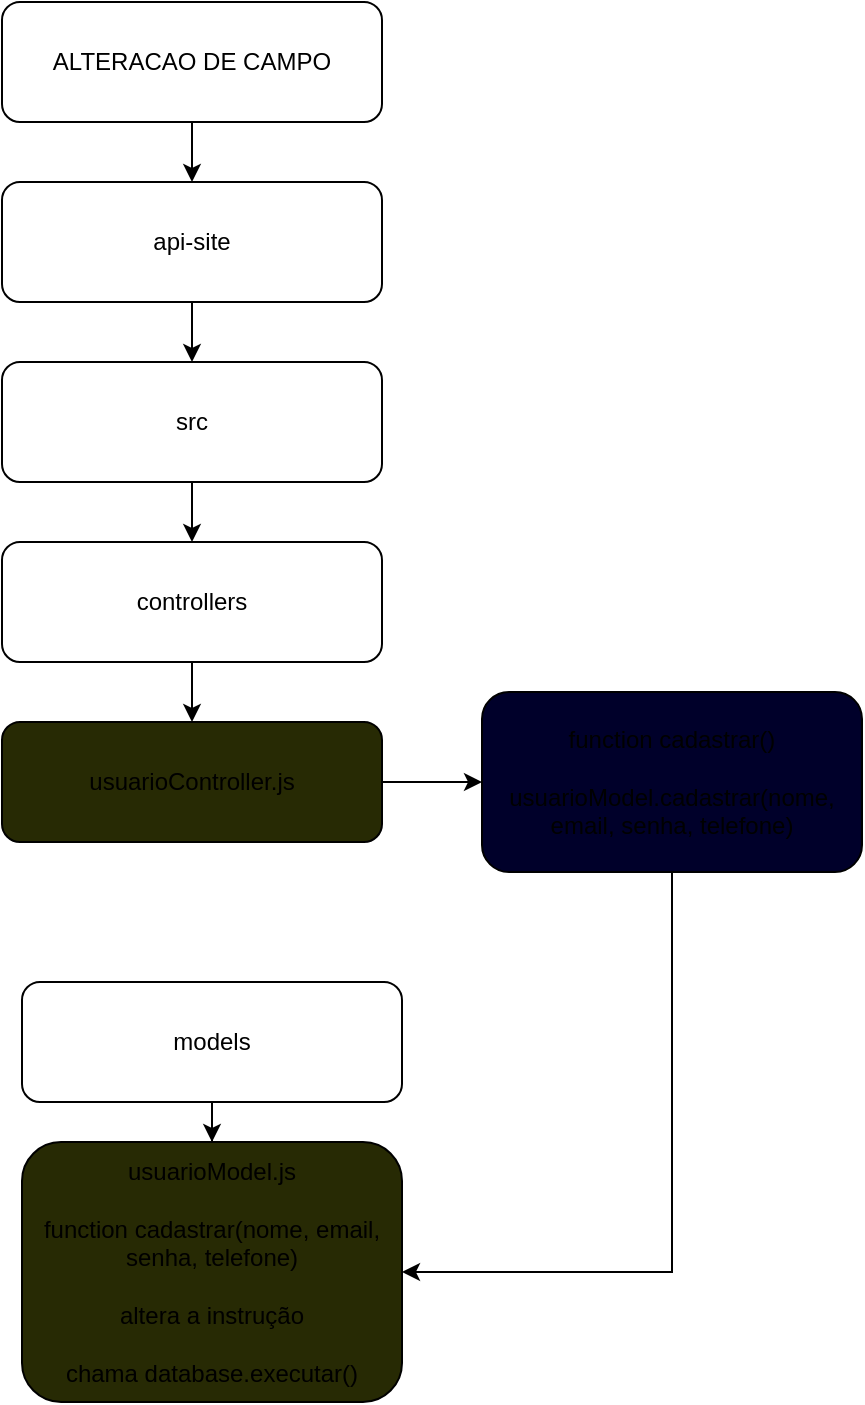 <mxfile>
    <diagram id="wBJEKG-DHbY1nKUztOIu" name="Page-1">
        <mxGraphModel dx="718" dy="431" grid="1" gridSize="10" guides="1" tooltips="1" connect="1" arrows="1" fold="1" page="1" pageScale="1" pageWidth="850" pageHeight="1100" math="0" shadow="0">
            <root>
                <mxCell id="0"/>
                <mxCell id="1" parent="0"/>
                <mxCell id="7" style="edgeStyle=orthogonalEdgeStyle;rounded=0;orthogonalLoop=1;jettySize=auto;html=1;" parent="1" source="2" target="4" edge="1">
                    <mxGeometry relative="1" as="geometry"/>
                </mxCell>
                <mxCell id="2" value="ALTERACAO DE CAMPO" style="rounded=1;whiteSpace=wrap;html=1;" parent="1" vertex="1">
                    <mxGeometry x="40" y="40" width="190" height="60" as="geometry"/>
                </mxCell>
                <mxCell id="6" style="edgeStyle=orthogonalEdgeStyle;rounded=0;orthogonalLoop=1;jettySize=auto;html=1;" parent="1" source="4" target="5" edge="1">
                    <mxGeometry relative="1" as="geometry"/>
                </mxCell>
                <mxCell id="4" value="api-site" style="rounded=1;whiteSpace=wrap;html=1;" parent="1" vertex="1">
                    <mxGeometry x="40" y="130" width="190" height="60" as="geometry"/>
                </mxCell>
                <mxCell id="9" style="edgeStyle=orthogonalEdgeStyle;rounded=0;orthogonalLoop=1;jettySize=auto;html=1;" parent="1" source="5" target="8" edge="1">
                    <mxGeometry relative="1" as="geometry"/>
                </mxCell>
                <mxCell id="5" value="src" style="rounded=1;whiteSpace=wrap;html=1;" parent="1" vertex="1">
                    <mxGeometry x="40" y="220" width="190" height="60" as="geometry"/>
                </mxCell>
                <mxCell id="19" style="edgeStyle=orthogonalEdgeStyle;rounded=0;orthogonalLoop=1;jettySize=auto;html=1;" parent="1" source="8" target="18" edge="1">
                    <mxGeometry relative="1" as="geometry"/>
                </mxCell>
                <mxCell id="8" value="controllers" style="rounded=1;whiteSpace=wrap;html=1;" parent="1" vertex="1">
                    <mxGeometry x="40" y="310" width="190" height="60" as="geometry"/>
                </mxCell>
                <mxCell id="21" style="edgeStyle=orthogonalEdgeStyle;rounded=0;orthogonalLoop=1;jettySize=auto;html=1;" parent="1" source="18" target="20" edge="1">
                    <mxGeometry relative="1" as="geometry"/>
                </mxCell>
                <mxCell id="18" value="usuarioController.js" style="rounded=1;whiteSpace=wrap;html=1;fillColor=#272A04;" parent="1" vertex="1">
                    <mxGeometry x="40" y="400" width="190" height="60" as="geometry"/>
                </mxCell>
                <mxCell id="22" style="edgeStyle=orthogonalEdgeStyle;rounded=0;orthogonalLoop=1;jettySize=auto;html=1;entryX=1;entryY=0.5;entryDx=0;entryDy=0;" parent="1" source="20" target="23" edge="1">
                    <mxGeometry relative="1" as="geometry">
                        <mxPoint x="340" y="590" as="targetPoint"/>
                        <Array as="points">
                            <mxPoint x="375" y="675"/>
                        </Array>
                    </mxGeometry>
                </mxCell>
                <mxCell id="20" value="function cadastrar()&lt;br&gt;&lt;br&gt;usuarioModel.cadastrar(nome, email, senha, telefone)" style="rounded=1;whiteSpace=wrap;html=1;fillColor=#00002A;" parent="1" vertex="1">
                    <mxGeometry x="280" y="385" width="190" height="90" as="geometry"/>
                </mxCell>
                <mxCell id="23" value="usuarioModel.js&lt;br&gt;&lt;br&gt;function cadastrar(nome, email, senha, telefone)&lt;br&gt;&lt;br&gt;altera a instrução&lt;br&gt;&lt;br&gt;chama database.executar()" style="rounded=1;whiteSpace=wrap;html=1;fillColor=#272A04;" parent="1" vertex="1">
                    <mxGeometry x="50" y="610" width="190" height="130" as="geometry"/>
                </mxCell>
                <mxCell id="25" style="edgeStyle=orthogonalEdgeStyle;rounded=0;orthogonalLoop=1;jettySize=auto;html=1;" parent="1" source="24" target="23" edge="1">
                    <mxGeometry relative="1" as="geometry"/>
                </mxCell>
                <mxCell id="24" value="models" style="rounded=1;whiteSpace=wrap;html=1;" parent="1" vertex="1">
                    <mxGeometry x="50" y="530" width="190" height="60" as="geometry"/>
                </mxCell>
            </root>
        </mxGraphModel>
    </diagram>
</mxfile>